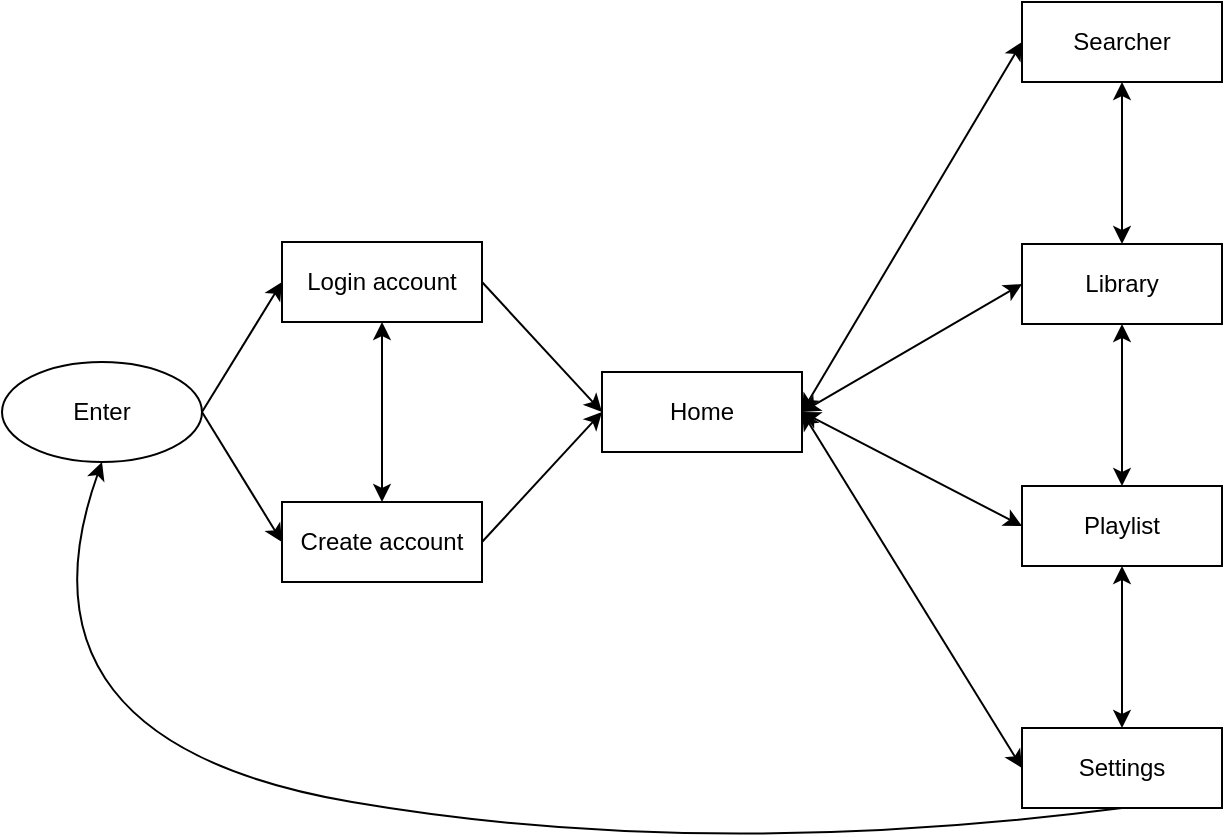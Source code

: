 <mxfile version="12.3.0" type="device" pages="1"><diagram id="zyFuO9ilRkL5UE_FnoDK" name="Page-1"><mxGraphModel dx="1734" dy="473" grid="1" gridSize="10" guides="1" tooltips="1" connect="1" arrows="1" fold="1" page="1" pageScale="1" pageWidth="827" pageHeight="1169" math="0" shadow="0"><root><mxCell id="0"/><mxCell id="1" parent="0"/><mxCell id="wGz-5h7Buw7gmKjP20cU-1" value="Enter" style="ellipse;whiteSpace=wrap;html=1;" vertex="1" parent="1"><mxGeometry x="-800" y="210" width="100" height="50" as="geometry"/></mxCell><mxCell id="wGz-5h7Buw7gmKjP20cU-2" value="Login account" style="rounded=0;whiteSpace=wrap;html=1;" vertex="1" parent="1"><mxGeometry x="-660" y="150" width="100" height="40" as="geometry"/></mxCell><mxCell id="wGz-5h7Buw7gmKjP20cU-3" value="Create account" style="rounded=0;whiteSpace=wrap;html=1;" vertex="1" parent="1"><mxGeometry x="-660" y="280" width="100" height="40" as="geometry"/></mxCell><mxCell id="wGz-5h7Buw7gmKjP20cU-4" value="Home" style="rounded=0;whiteSpace=wrap;html=1;" vertex="1" parent="1"><mxGeometry x="-500" y="215" width="100" height="40" as="geometry"/></mxCell><mxCell id="wGz-5h7Buw7gmKjP20cU-6" value="Library" style="rounded=0;whiteSpace=wrap;html=1;" vertex="1" parent="1"><mxGeometry x="-290" y="151" width="100" height="40" as="geometry"/></mxCell><mxCell id="wGz-5h7Buw7gmKjP20cU-7" value="Playlist" style="rounded=0;whiteSpace=wrap;html=1;" vertex="1" parent="1"><mxGeometry x="-290" y="272" width="100" height="40" as="geometry"/></mxCell><mxCell id="wGz-5h7Buw7gmKjP20cU-8" value="Settings" style="rounded=0;whiteSpace=wrap;html=1;" vertex="1" parent="1"><mxGeometry x="-290" y="393" width="100" height="40" as="geometry"/></mxCell><mxCell id="wGz-5h7Buw7gmKjP20cU-9" value="" style="endArrow=classic;html=1;entryX=0;entryY=0.5;entryDx=0;entryDy=0;exitX=1;exitY=0.5;exitDx=0;exitDy=0;" edge="1" parent="1" source="wGz-5h7Buw7gmKjP20cU-1" target="wGz-5h7Buw7gmKjP20cU-2"><mxGeometry width="50" height="50" relative="1" as="geometry"><mxPoint x="-800" y="440" as="sourcePoint"/><mxPoint x="-750" y="390" as="targetPoint"/></mxGeometry></mxCell><mxCell id="wGz-5h7Buw7gmKjP20cU-10" value="" style="endArrow=classic;html=1;entryX=0;entryY=0.5;entryDx=0;entryDy=0;" edge="1" parent="1" target="wGz-5h7Buw7gmKjP20cU-3"><mxGeometry width="50" height="50" relative="1" as="geometry"><mxPoint x="-700" y="235" as="sourcePoint"/><mxPoint x="-750" y="390" as="targetPoint"/></mxGeometry></mxCell><mxCell id="wGz-5h7Buw7gmKjP20cU-11" value="" style="endArrow=classic;startArrow=classic;html=1;entryX=0.5;entryY=1;entryDx=0;entryDy=0;exitX=0.5;exitY=0;exitDx=0;exitDy=0;" edge="1" parent="1" source="wGz-5h7Buw7gmKjP20cU-3" target="wGz-5h7Buw7gmKjP20cU-2"><mxGeometry width="50" height="50" relative="1" as="geometry"><mxPoint x="-800" y="440" as="sourcePoint"/><mxPoint x="-750" y="390" as="targetPoint"/></mxGeometry></mxCell><mxCell id="wGz-5h7Buw7gmKjP20cU-12" value="" style="endArrow=classic;html=1;entryX=0;entryY=0.5;entryDx=0;entryDy=0;exitX=1;exitY=0.5;exitDx=0;exitDy=0;" edge="1" parent="1" source="wGz-5h7Buw7gmKjP20cU-3" target="wGz-5h7Buw7gmKjP20cU-4"><mxGeometry width="50" height="50" relative="1" as="geometry"><mxPoint x="-800" y="440" as="sourcePoint"/><mxPoint x="-750" y="390" as="targetPoint"/></mxGeometry></mxCell><mxCell id="wGz-5h7Buw7gmKjP20cU-13" value="" style="endArrow=classic;html=1;entryX=0;entryY=0.5;entryDx=0;entryDy=0;exitX=1;exitY=0.5;exitDx=0;exitDy=0;" edge="1" parent="1" source="wGz-5h7Buw7gmKjP20cU-2" target="wGz-5h7Buw7gmKjP20cU-4"><mxGeometry width="50" height="50" relative="1" as="geometry"><mxPoint x="-800" y="440" as="sourcePoint"/><mxPoint x="-750" y="390" as="targetPoint"/></mxGeometry></mxCell><mxCell id="wGz-5h7Buw7gmKjP20cU-15" value="" style="endArrow=classic;startArrow=classic;html=1;entryX=0;entryY=0.5;entryDx=0;entryDy=0;exitX=1;exitY=0.5;exitDx=0;exitDy=0;" edge="1" parent="1" source="wGz-5h7Buw7gmKjP20cU-4" target="wGz-5h7Buw7gmKjP20cU-6"><mxGeometry width="50" height="50" relative="1" as="geometry"><mxPoint x="-800" y="400" as="sourcePoint"/><mxPoint x="-750" y="350" as="targetPoint"/></mxGeometry></mxCell><mxCell id="wGz-5h7Buw7gmKjP20cU-16" value="" style="endArrow=classic;startArrow=classic;html=1;entryX=0;entryY=0.5;entryDx=0;entryDy=0;exitX=1;exitY=0.5;exitDx=0;exitDy=0;" edge="1" parent="1" source="wGz-5h7Buw7gmKjP20cU-4" target="wGz-5h7Buw7gmKjP20cU-8"><mxGeometry width="50" height="50" relative="1" as="geometry"><mxPoint x="-800" y="400" as="sourcePoint"/><mxPoint x="-750" y="350" as="targetPoint"/></mxGeometry></mxCell><mxCell id="wGz-5h7Buw7gmKjP20cU-17" value="" style="endArrow=classic;startArrow=classic;html=1;entryX=0;entryY=0.5;entryDx=0;entryDy=0;exitX=1;exitY=0.5;exitDx=0;exitDy=0;" edge="1" parent="1" source="wGz-5h7Buw7gmKjP20cU-4" target="wGz-5h7Buw7gmKjP20cU-7"><mxGeometry width="50" height="50" relative="1" as="geometry"><mxPoint x="-800" y="400" as="sourcePoint"/><mxPoint x="-750" y="350" as="targetPoint"/></mxGeometry></mxCell><mxCell id="wGz-5h7Buw7gmKjP20cU-18" value="" style="endArrow=classic;startArrow=classic;html=1;entryX=0.5;entryY=1;entryDx=0;entryDy=0;exitX=0.5;exitY=0;exitDx=0;exitDy=0;" edge="1" parent="1" source="wGz-5h7Buw7gmKjP20cU-7" target="wGz-5h7Buw7gmKjP20cU-6"><mxGeometry width="50" height="50" relative="1" as="geometry"><mxPoint x="-710" y="454.5" as="sourcePoint"/><mxPoint x="-660" y="404.5" as="targetPoint"/></mxGeometry></mxCell><mxCell id="wGz-5h7Buw7gmKjP20cU-19" value="" style="endArrow=classic;startArrow=classic;html=1;entryX=0.5;entryY=1;entryDx=0;entryDy=0;exitX=0.5;exitY=0;exitDx=0;exitDy=0;" edge="1" parent="1" source="wGz-5h7Buw7gmKjP20cU-8" target="wGz-5h7Buw7gmKjP20cU-7"><mxGeometry width="50" height="50" relative="1" as="geometry"><mxPoint x="-710" y="454.5" as="sourcePoint"/><mxPoint x="-660" y="404.5" as="targetPoint"/></mxGeometry></mxCell><mxCell id="wGz-5h7Buw7gmKjP20cU-20" value="" style="curved=1;endArrow=classic;html=1;entryX=0.5;entryY=1;entryDx=0;entryDy=0;exitX=0.5;exitY=1;exitDx=0;exitDy=0;" edge="1" parent="1" source="wGz-5h7Buw7gmKjP20cU-8" target="wGz-5h7Buw7gmKjP20cU-1"><mxGeometry width="50" height="50" relative="1" as="geometry"><mxPoint x="-800" y="450" as="sourcePoint"/><mxPoint x="-750" y="400" as="targetPoint"/><Array as="points"><mxPoint x="-450" y="460"/><mxPoint x="-800" y="400"/></Array></mxGeometry></mxCell><mxCell id="wGz-5h7Buw7gmKjP20cU-22" value="Searcher" style="rounded=0;whiteSpace=wrap;html=1;" vertex="1" parent="1"><mxGeometry x="-290" y="30" width="100" height="40" as="geometry"/></mxCell><mxCell id="wGz-5h7Buw7gmKjP20cU-23" value="" style="endArrow=classic;startArrow=classic;html=1;entryX=0.5;entryY=1;entryDx=0;entryDy=0;exitX=0.5;exitY=0;exitDx=0;exitDy=0;" edge="1" parent="1" source="wGz-5h7Buw7gmKjP20cU-6" target="wGz-5h7Buw7gmKjP20cU-22"><mxGeometry width="50" height="50" relative="1" as="geometry"><mxPoint x="-230" y="140" as="sourcePoint"/><mxPoint x="-230" y="80" as="targetPoint"/></mxGeometry></mxCell><mxCell id="wGz-5h7Buw7gmKjP20cU-24" value="" style="endArrow=classic;startArrow=classic;html=1;entryX=0;entryY=0.5;entryDx=0;entryDy=0;exitX=1;exitY=0.5;exitDx=0;exitDy=0;" edge="1" parent="1" source="wGz-5h7Buw7gmKjP20cU-4" target="wGz-5h7Buw7gmKjP20cU-22"><mxGeometry width="50" height="50" relative="1" as="geometry"><mxPoint x="-800" y="510" as="sourcePoint"/><mxPoint x="-750" y="460" as="targetPoint"/></mxGeometry></mxCell></root></mxGraphModel></diagram></mxfile>